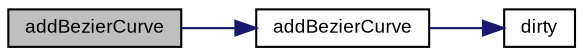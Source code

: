 digraph "addBezierCurve"
{
  bgcolor="transparent";
  edge [fontname="Arial",fontsize="9",labelfontname="Arial",labelfontsize="9"];
  node [fontname="Arial",fontsize="9",shape=record];
  rankdir="LR";
  Node1 [label="addBezierCurve",height=0.2,width=0.4,color="black", fillcolor="grey75", style="filled" fontcolor="black"];
  Node1 -> Node2 [color="midnightblue",fontsize="9",style="solid",fontname="Arial"];
  Node2 [label="addBezierCurve",height=0.2,width=0.4,color="black",URL="$class_v_s_t_g_u_i_1_1_c_graphics_path.html#a119f99a3a75869ef3182b145e29c6657"];
  Node2 -> Node3 [color="midnightblue",fontsize="9",style="solid",fontname="Arial"];
  Node3 [label="dirty",height=0.2,width=0.4,color="black",URL="$class_v_s_t_g_u_i_1_1_c_graphics_path.html#af1cb1b3449a77dab0724c0698a81ca2c",tooltip="platform object should be released "];
}
